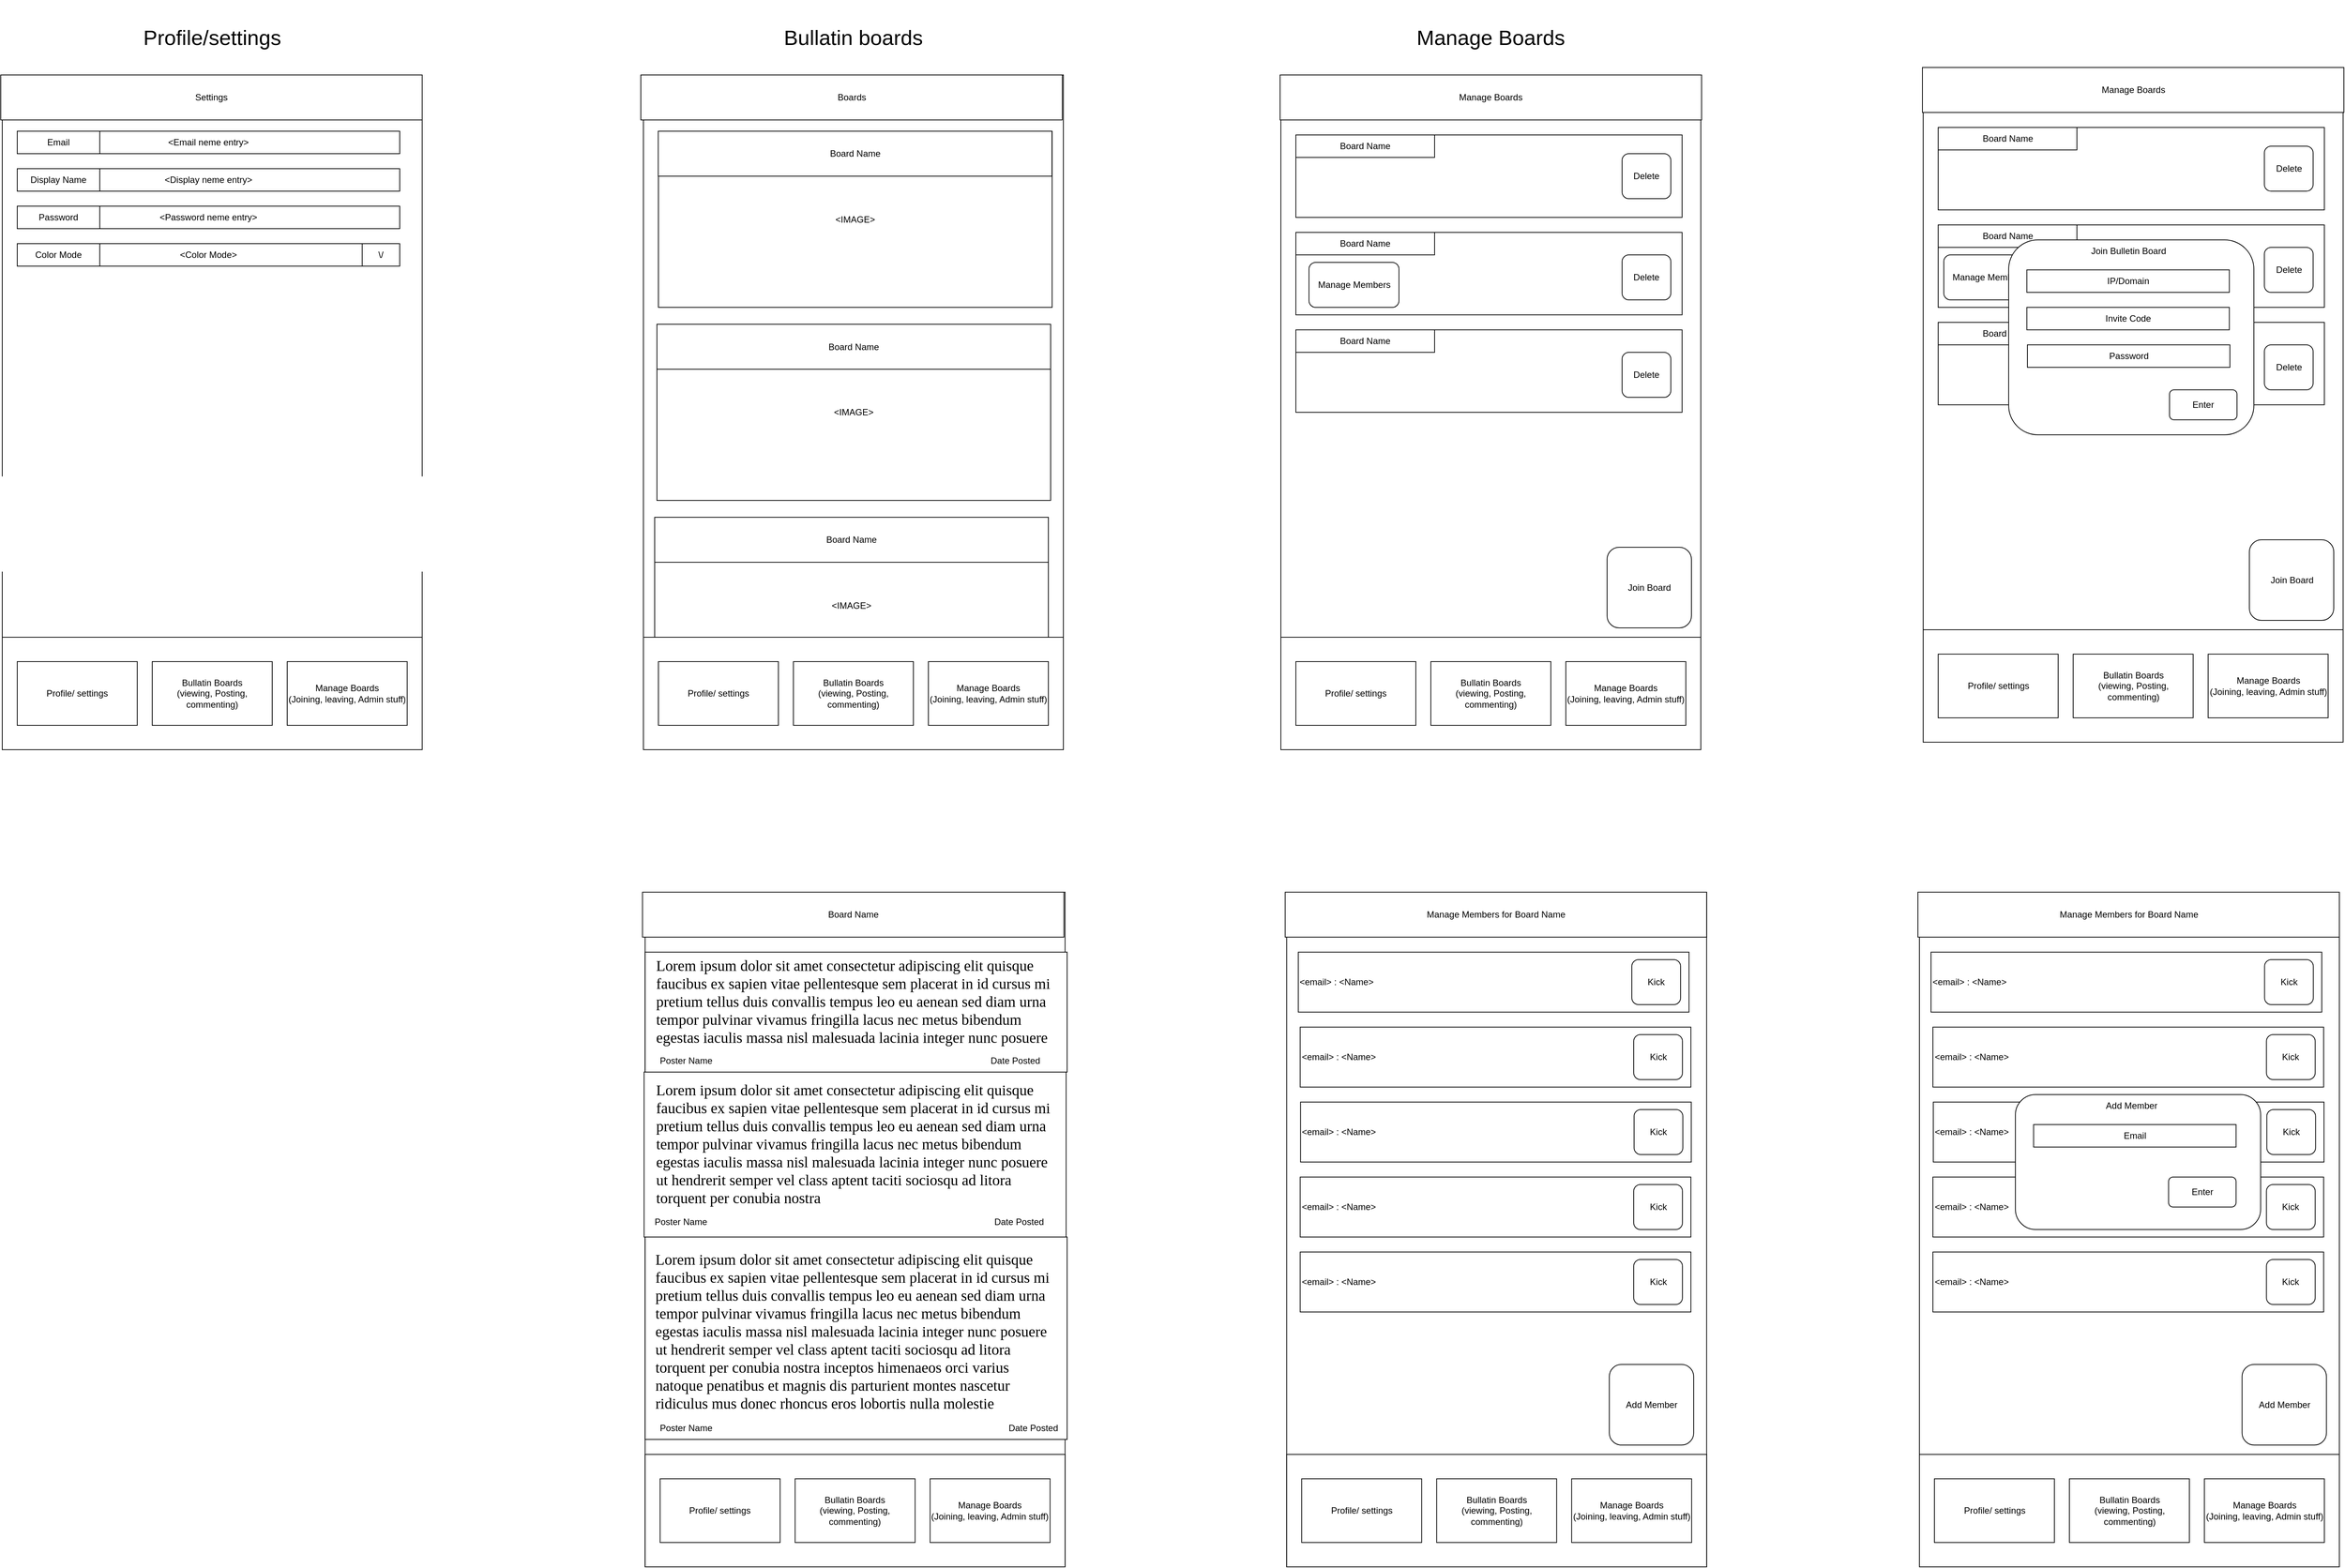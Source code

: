 <mxfile version="26.1.1">
  <diagram name="Page-1" id="SOlFlyfjOO-dBJVGRrxH">
    <mxGraphModel dx="6467" dy="2893" grid="1" gridSize="10" guides="1" tooltips="1" connect="1" arrows="1" fold="1" page="1" pageScale="1" pageWidth="850" pageHeight="1100" math="0" shadow="0">
      <root>
        <mxCell id="0" />
        <mxCell id="1" parent="0" />
        <mxCell id="_J2RjnSsxhkKm4yS8eHT-7" value="" style="rounded=0;whiteSpace=wrap;html=1;" parent="1" vertex="1">
          <mxGeometry x="-1560" y="120" width="560" height="900" as="geometry" />
        </mxCell>
        <mxCell id="_J2RjnSsxhkKm4yS8eHT-8" value="" style="rounded=0;whiteSpace=wrap;html=1;" parent="1" vertex="1">
          <mxGeometry x="-1560" y="870" width="560" height="150" as="geometry" />
        </mxCell>
        <mxCell id="_J2RjnSsxhkKm4yS8eHT-9" value="Profile/ settings" style="rounded=0;whiteSpace=wrap;html=1;" parent="1" vertex="1">
          <mxGeometry x="-1540" y="902.5" width="160" height="85" as="geometry" />
        </mxCell>
        <mxCell id="_J2RjnSsxhkKm4yS8eHT-10" value="&lt;div&gt;Bullatin Boards&lt;/div&gt;(viewing, Posting, commenting)" style="rounded=0;whiteSpace=wrap;html=1;" parent="1" vertex="1">
          <mxGeometry x="-1360" y="902.5" width="160" height="85" as="geometry" />
        </mxCell>
        <mxCell id="_J2RjnSsxhkKm4yS8eHT-11" value="&lt;div&gt;Manage Boards&lt;/div&gt;&lt;div&gt;(Joining, leaving, Admin stuff)&lt;/div&gt;" style="rounded=0;whiteSpace=wrap;html=1;" parent="1" vertex="1">
          <mxGeometry x="-1180" y="902.5" width="160" height="85" as="geometry" />
        </mxCell>
        <mxCell id="_J2RjnSsxhkKm4yS8eHT-12" value="&lt;div&gt;&lt;font style=&quot;font-size: 28px;&quot;&gt;Profile/settings&lt;/font&gt;&lt;/div&gt;" style="text;html=1;whiteSpace=wrap;strokeColor=none;fillColor=none;align=center;verticalAlign=middle;rounded=0;" parent="1" vertex="1">
          <mxGeometry x="-1420" y="20" width="280" height="100" as="geometry" />
        </mxCell>
        <mxCell id="_J2RjnSsxhkKm4yS8eHT-13" value="" style="rounded=0;whiteSpace=wrap;html=1;" parent="1" vertex="1">
          <mxGeometry x="-705" y="120" width="560" height="900" as="geometry" />
        </mxCell>
        <mxCell id="_J2RjnSsxhkKm4yS8eHT-19" value="" style="rounded=0;whiteSpace=wrap;html=1;" parent="1" vertex="1">
          <mxGeometry x="145" y="120" width="560" height="900" as="geometry" />
        </mxCell>
        <mxCell id="_J2RjnSsxhkKm4yS8eHT-20" value="" style="rounded=0;whiteSpace=wrap;html=1;" parent="1" vertex="1">
          <mxGeometry x="145" y="870" width="560" height="150" as="geometry" />
        </mxCell>
        <mxCell id="_J2RjnSsxhkKm4yS8eHT-21" value="Profile/ settings" style="rounded=0;whiteSpace=wrap;html=1;" parent="1" vertex="1">
          <mxGeometry x="165" y="902.5" width="160" height="85" as="geometry" />
        </mxCell>
        <mxCell id="_J2RjnSsxhkKm4yS8eHT-22" value="&lt;div&gt;Bullatin Boards&lt;/div&gt;(viewing, Posting, commenting)" style="rounded=0;whiteSpace=wrap;html=1;" parent="1" vertex="1">
          <mxGeometry x="345" y="902.5" width="160" height="85" as="geometry" />
        </mxCell>
        <mxCell id="_J2RjnSsxhkKm4yS8eHT-23" value="&lt;div&gt;Manage Boards&lt;/div&gt;&lt;div&gt;(Joining, leaving, Admin stuff)&lt;/div&gt;" style="rounded=0;whiteSpace=wrap;html=1;" parent="1" vertex="1">
          <mxGeometry x="525" y="902.5" width="160" height="85" as="geometry" />
        </mxCell>
        <mxCell id="_J2RjnSsxhkKm4yS8eHT-25" value="&lt;div&gt;&lt;font style=&quot;font-size: 28px;&quot;&gt;Bullatin boards&lt;/font&gt;&lt;/div&gt;" style="text;html=1;whiteSpace=wrap;strokeColor=none;fillColor=none;align=center;verticalAlign=middle;rounded=0;" parent="1" vertex="1">
          <mxGeometry x="-565" y="20" width="280" height="100" as="geometry" />
        </mxCell>
        <mxCell id="_J2RjnSsxhkKm4yS8eHT-26" value="&lt;font style=&quot;font-size: 28px;&quot;&gt;Manage Boards&lt;/font&gt;" style="text;html=1;whiteSpace=wrap;strokeColor=none;fillColor=none;align=center;verticalAlign=middle;rounded=0;" parent="1" vertex="1">
          <mxGeometry x="285" y="20" width="280" height="100" as="geometry" />
        </mxCell>
        <mxCell id="_J2RjnSsxhkKm4yS8eHT-31" value="&lt;div&gt;&amp;lt;Email neme entry&amp;gt;&lt;/div&gt;" style="rounded=0;whiteSpace=wrap;html=1;" parent="1" vertex="1">
          <mxGeometry x="-1540" y="195" width="510" height="30" as="geometry" />
        </mxCell>
        <mxCell id="_J2RjnSsxhkKm4yS8eHT-32" value="&amp;lt;Display neme entry&amp;gt;" style="rounded=0;whiteSpace=wrap;html=1;" parent="1" vertex="1">
          <mxGeometry x="-1540" y="245" width="510" height="30" as="geometry" />
        </mxCell>
        <mxCell id="_J2RjnSsxhkKm4yS8eHT-33" value="&amp;lt;Password neme entry&amp;gt;" style="rounded=0;whiteSpace=wrap;html=1;" parent="1" vertex="1">
          <mxGeometry x="-1540" y="295" width="510" height="30" as="geometry" />
        </mxCell>
        <mxCell id="_J2RjnSsxhkKm4yS8eHT-37" value="Email" style="rounded=0;whiteSpace=wrap;html=1;" parent="1" vertex="1">
          <mxGeometry x="-1540" y="195" width="110" height="30" as="geometry" />
        </mxCell>
        <mxCell id="_J2RjnSsxhkKm4yS8eHT-38" value="&lt;div&gt;Display Name&lt;/div&gt;" style="rounded=0;whiteSpace=wrap;html=1;" parent="1" vertex="1">
          <mxGeometry x="-1540" y="245" width="110" height="30" as="geometry" />
        </mxCell>
        <mxCell id="_J2RjnSsxhkKm4yS8eHT-39" value="Password" style="rounded=0;whiteSpace=wrap;html=1;" parent="1" vertex="1">
          <mxGeometry x="-1540" y="295" width="110" height="30" as="geometry" />
        </mxCell>
        <mxCell id="_J2RjnSsxhkKm4yS8eHT-44" value="&amp;lt;Color Mode&amp;gt;" style="rounded=0;whiteSpace=wrap;html=1;" parent="1" vertex="1">
          <mxGeometry x="-1540" y="345" width="510" height="30" as="geometry" />
        </mxCell>
        <mxCell id="_J2RjnSsxhkKm4yS8eHT-45" value="Color Mode" style="rounded=0;whiteSpace=wrap;html=1;" parent="1" vertex="1">
          <mxGeometry x="-1540" y="345" width="110" height="30" as="geometry" />
        </mxCell>
        <mxCell id="_J2RjnSsxhkKm4yS8eHT-46" value="\/" style="rounded=0;whiteSpace=wrap;html=1;" parent="1" vertex="1">
          <mxGeometry x="-1080" y="345" width="50" height="30" as="geometry" />
        </mxCell>
        <mxCell id="_J2RjnSsxhkKm4yS8eHT-48" value="&amp;lt;IMAGE&amp;gt;" style="rounded=0;whiteSpace=wrap;html=1;" parent="1" vertex="1">
          <mxGeometry x="-685" y="195" width="525" height="235" as="geometry" />
        </mxCell>
        <mxCell id="_J2RjnSsxhkKm4yS8eHT-55" value="Manage Boards" style="rounded=0;whiteSpace=wrap;html=1;" parent="1" vertex="1">
          <mxGeometry x="144" y="120" width="562" height="60" as="geometry" />
        </mxCell>
        <mxCell id="_J2RjnSsxhkKm4yS8eHT-56" value="Board Name" style="rounded=0;whiteSpace=wrap;html=1;" parent="1" vertex="1">
          <mxGeometry x="-685.25" y="195" width="525" height="60" as="geometry" />
        </mxCell>
        <mxCell id="_J2RjnSsxhkKm4yS8eHT-71" value="&amp;lt;IMAGE&amp;gt;" style="rounded=0;whiteSpace=wrap;html=1;" parent="1" vertex="1">
          <mxGeometry x="-687" y="452.5" width="525" height="235" as="geometry" />
        </mxCell>
        <mxCell id="_J2RjnSsxhkKm4yS8eHT-72" value="Board Name" style="rounded=0;whiteSpace=wrap;html=1;" parent="1" vertex="1">
          <mxGeometry x="-687" y="452.5" width="525" height="60" as="geometry" />
        </mxCell>
        <mxCell id="_J2RjnSsxhkKm4yS8eHT-73" value="&amp;lt;IMAGE&amp;gt;" style="rounded=0;whiteSpace=wrap;html=1;" parent="1" vertex="1">
          <mxGeometry x="-690" y="710" width="525" height="235" as="geometry" />
        </mxCell>
        <mxCell id="_J2RjnSsxhkKm4yS8eHT-74" value="Board Name" style="rounded=0;whiteSpace=wrap;html=1;" parent="1" vertex="1">
          <mxGeometry x="-690" y="885" width="525" height="60" as="geometry" />
        </mxCell>
        <mxCell id="_J2RjnSsxhkKm4yS8eHT-14" value="" style="rounded=0;whiteSpace=wrap;html=1;" parent="1" vertex="1">
          <mxGeometry x="-705" y="870" width="560" height="150" as="geometry" />
        </mxCell>
        <mxCell id="_J2RjnSsxhkKm4yS8eHT-15" value="Profile/ settings" style="rounded=0;whiteSpace=wrap;html=1;" parent="1" vertex="1">
          <mxGeometry x="-685" y="902.5" width="160" height="85" as="geometry" />
        </mxCell>
        <mxCell id="_J2RjnSsxhkKm4yS8eHT-16" value="&lt;div&gt;Bullatin Boards&lt;/div&gt;(viewing, Posting, commenting)" style="rounded=0;whiteSpace=wrap;html=1;" parent="1" vertex="1">
          <mxGeometry x="-505" y="902.5" width="160" height="85" as="geometry" />
        </mxCell>
        <mxCell id="_J2RjnSsxhkKm4yS8eHT-17" value="&lt;div&gt;Manage Boards&lt;/div&gt;&lt;div&gt;(Joining, leaving, Admin stuff)&lt;/div&gt;" style="rounded=0;whiteSpace=wrap;html=1;" parent="1" vertex="1">
          <mxGeometry x="-325" y="902.5" width="160" height="85" as="geometry" />
        </mxCell>
        <mxCell id="_J2RjnSsxhkKm4yS8eHT-75" value="Boards" style="rounded=0;whiteSpace=wrap;html=1;" parent="1" vertex="1">
          <mxGeometry x="-708.5" y="120" width="562" height="60" as="geometry" />
        </mxCell>
        <mxCell id="_J2RjnSsxhkKm4yS8eHT-76" value="" style="rounded=0;whiteSpace=wrap;html=1;" parent="1" vertex="1">
          <mxGeometry x="165" y="200" width="515" height="110" as="geometry" />
        </mxCell>
        <mxCell id="_J2RjnSsxhkKm4yS8eHT-77" value="" style="rounded=0;whiteSpace=wrap;html=1;" parent="1" vertex="1">
          <mxGeometry x="165" y="330" width="515" height="110" as="geometry" />
        </mxCell>
        <mxCell id="_J2RjnSsxhkKm4yS8eHT-78" value="" style="rounded=0;whiteSpace=wrap;html=1;" parent="1" vertex="1">
          <mxGeometry x="165" y="460" width="515" height="110" as="geometry" />
        </mxCell>
        <mxCell id="_J2RjnSsxhkKm4yS8eHT-79" value="Delete" style="rounded=1;whiteSpace=wrap;html=1;" parent="1" vertex="1">
          <mxGeometry x="600" y="225" width="65" height="60" as="geometry" />
        </mxCell>
        <mxCell id="_J2RjnSsxhkKm4yS8eHT-80" value="&lt;div&gt;Delete&lt;/div&gt;" style="rounded=1;whiteSpace=wrap;html=1;" parent="1" vertex="1">
          <mxGeometry x="600" y="360" width="65" height="60" as="geometry" />
        </mxCell>
        <mxCell id="_J2RjnSsxhkKm4yS8eHT-81" value="Delete" style="rounded=1;whiteSpace=wrap;html=1;" parent="1" vertex="1">
          <mxGeometry x="600" y="490" width="65" height="60" as="geometry" />
        </mxCell>
        <mxCell id="_J2RjnSsxhkKm4yS8eHT-82" value="Board Name" style="rounded=0;whiteSpace=wrap;html=1;" parent="1" vertex="1">
          <mxGeometry x="165" y="200" width="185" height="30" as="geometry" />
        </mxCell>
        <mxCell id="_J2RjnSsxhkKm4yS8eHT-83" value="Board Name" style="rounded=0;whiteSpace=wrap;html=1;" parent="1" vertex="1">
          <mxGeometry x="165" y="330" width="185" height="30" as="geometry" />
        </mxCell>
        <mxCell id="_J2RjnSsxhkKm4yS8eHT-84" value="Board Name" style="rounded=0;whiteSpace=wrap;html=1;" parent="1" vertex="1">
          <mxGeometry x="165" y="460" width="185" height="30" as="geometry" />
        </mxCell>
        <mxCell id="_J2RjnSsxhkKm4yS8eHT-86" value="&lt;div&gt;Manage Members&lt;/div&gt;" style="rounded=1;whiteSpace=wrap;html=1;" parent="1" vertex="1">
          <mxGeometry x="182.5" y="370" width="120" height="60" as="geometry" />
        </mxCell>
        <mxCell id="_J2RjnSsxhkKm4yS8eHT-91" value="&lt;div&gt;Join Board&lt;/div&gt;" style="rounded=1;whiteSpace=wrap;html=1;" parent="1" vertex="1">
          <mxGeometry x="580" y="750" width="112.5" height="107.5" as="geometry" />
        </mxCell>
        <mxCell id="_J2RjnSsxhkKm4yS8eHT-92" value="Settings" style="rounded=0;whiteSpace=wrap;html=1;" parent="1" vertex="1">
          <mxGeometry x="-1562" y="120" width="562" height="60" as="geometry" />
        </mxCell>
        <mxCell id="gjiLo6I-bLgl-QdElQWB-1" value="" style="rounded=0;whiteSpace=wrap;html=1;" parent="1" vertex="1">
          <mxGeometry x="-702.75" y="1210" width="560" height="900" as="geometry" />
        </mxCell>
        <mxCell id="gjiLo6I-bLgl-QdElQWB-7" value="Board Name" style="rounded=0;whiteSpace=wrap;html=1;" parent="1" vertex="1">
          <mxGeometry x="-687.75" y="1975" width="525" height="60" as="geometry" />
        </mxCell>
        <mxCell id="gjiLo6I-bLgl-QdElQWB-8" value="" style="rounded=0;whiteSpace=wrap;html=1;" parent="1" vertex="1">
          <mxGeometry x="-702.75" y="1960" width="560" height="150" as="geometry" />
        </mxCell>
        <mxCell id="gjiLo6I-bLgl-QdElQWB-9" value="Profile/ settings" style="rounded=0;whiteSpace=wrap;html=1;" parent="1" vertex="1">
          <mxGeometry x="-682.75" y="1992.5" width="160" height="85" as="geometry" />
        </mxCell>
        <mxCell id="gjiLo6I-bLgl-QdElQWB-10" value="&lt;div&gt;Bullatin Boards&lt;/div&gt;(viewing, Posting, commenting)" style="rounded=0;whiteSpace=wrap;html=1;" parent="1" vertex="1">
          <mxGeometry x="-502.75" y="1992.5" width="160" height="85" as="geometry" />
        </mxCell>
        <mxCell id="gjiLo6I-bLgl-QdElQWB-11" value="&lt;div&gt;Manage Boards&lt;/div&gt;&lt;div&gt;(Joining, leaving, Admin stuff)&lt;/div&gt;" style="rounded=0;whiteSpace=wrap;html=1;" parent="1" vertex="1">
          <mxGeometry x="-322.75" y="1992.5" width="160" height="85" as="geometry" />
        </mxCell>
        <mxCell id="gjiLo6I-bLgl-QdElQWB-12" value="Board Name" style="rounded=0;whiteSpace=wrap;html=1;" parent="1" vertex="1">
          <mxGeometry x="-706.25" y="1210" width="562" height="60" as="geometry" />
        </mxCell>
        <mxCell id="gjiLo6I-bLgl-QdElQWB-13" value="" style="rounded=0;whiteSpace=wrap;html=1;" parent="1" vertex="1">
          <mxGeometry x="-702.75" y="1290" width="562.75" height="160" as="geometry" />
        </mxCell>
        <mxCell id="gjiLo6I-bLgl-QdElQWB-14" value="" style="rounded=0;whiteSpace=wrap;html=1;" parent="1" vertex="1">
          <mxGeometry x="-702.75" y="1670" width="562.75" height="270" as="geometry" />
        </mxCell>
        <mxCell id="gjiLo6I-bLgl-QdElQWB-16" value="" style="rounded=0;whiteSpace=wrap;html=1;" parent="1" vertex="1">
          <mxGeometry x="-704.12" y="1450" width="562.75" height="220" as="geometry" />
        </mxCell>
        <mxCell id="gjiLo6I-bLgl-QdElQWB-17" value="&lt;div&gt;&lt;font style=&quot;font-size: 20px; color: light-dark(rgb(0, 0, 0), rgb(255, 255, 255));&quot; face=&quot;fontSerif, fontSerif Fallback&quot;&gt;Lorem ipsum dolor sit amet consectetur adipiscing elit quisque faucibus ex sapien vitae pellentesque sem placerat in id cursus mi pretium tellus duis convallis tempus leo eu aenean sed diam urna tempor pulvinar vivamus fringilla lacus nec metus bibendum egestas iaculis massa nisl malesuada lacinia integer nunc posuere&amp;nbsp;&lt;/font&gt;&lt;/div&gt;" style="text;html=1;whiteSpace=wrap;strokeColor=none;fillColor=none;align=left;verticalAlign=middle;rounded=0;dashed=1;" parent="1" vertex="1">
          <mxGeometry x="-690" y="1300" width="540" height="110" as="geometry" />
        </mxCell>
        <mxCell id="gjiLo6I-bLgl-QdElQWB-18" value="&lt;div style=&quot;&quot;&gt;&lt;font style=&quot;font-size: 20px; color: light-dark(rgb(0, 0, 0), rgb(255, 255, 255));&quot; face=&quot;fontSerif, fontSerif Fallback&quot;&gt;Lorem ipsum dolor sit amet consectetur adipiscing elit quisque faucibus ex sapien vitae pellentesque sem placerat in id cursus mi pretium tellus duis convallis tempus leo eu aenean sed diam urna tempor pulvinar vivamus fringilla lacus nec metus bibendum egestas iaculis massa nisl malesuada lacinia integer nunc posuere ut hendrerit semper vel class aptent taciti sociosqu ad litora torquent per conubia nostra&amp;nbsp;&lt;/font&gt;&lt;/div&gt;" style="text;html=1;whiteSpace=wrap;strokeColor=none;fillColor=none;align=left;verticalAlign=middle;rounded=0;dashed=1;" parent="1" vertex="1">
          <mxGeometry x="-690" y="1460" width="540" height="170" as="geometry" />
        </mxCell>
        <mxCell id="gjiLo6I-bLgl-QdElQWB-19" value="&lt;div style=&quot;text-align: left;&quot;&gt;&lt;div&gt;&lt;font face=&quot;fontSerif, fontSerif Fallback&quot;&gt;&lt;span style=&quot;font-size: 20px;&quot;&gt;Lorem ipsum dolor sit amet consectetur adipiscing elit quisque faucibus ex sapien vitae pellentesque sem placerat in id cursus mi pretium tellus duis convallis tempus leo eu aenean sed diam urna tempor pulvinar vivamus fringilla lacus nec metus bibendum egestas iaculis massa nisl malesuada lacinia integer nunc posuere ut hendrerit semper vel class aptent taciti sociosqu ad litora torquent per conubia nostra inceptos himenaeos orci varius natoque penatibus et magnis dis parturient montes nascetur ridiculus mus donec rhoncus eros lobortis nulla molestie&amp;nbsp;&lt;/span&gt;&lt;/font&gt;&lt;/div&gt;&lt;/div&gt;" style="text;html=1;whiteSpace=wrap;strokeColor=none;fillColor=none;align=center;verticalAlign=middle;rounded=0;dashed=1;" parent="1" vertex="1">
          <mxGeometry x="-690" y="1680" width="540" height="230" as="geometry" />
        </mxCell>
        <mxCell id="gjiLo6I-bLgl-QdElQWB-20" value="Poster Name" style="text;html=1;whiteSpace=wrap;strokeColor=none;fillColor=none;align=center;verticalAlign=middle;rounded=0;" parent="1" vertex="1">
          <mxGeometry x="-702.75" y="1910" width="110" height="30" as="geometry" />
        </mxCell>
        <mxCell id="gjiLo6I-bLgl-QdElQWB-21" value="Poster Name" style="text;html=1;whiteSpace=wrap;strokeColor=none;fillColor=none;align=center;verticalAlign=middle;rounded=0;" parent="1" vertex="1">
          <mxGeometry x="-710" y="1635" width="110" height="30" as="geometry" />
        </mxCell>
        <mxCell id="gjiLo6I-bLgl-QdElQWB-22" value="Poster Name" style="text;html=1;whiteSpace=wrap;strokeColor=none;fillColor=none;align=center;verticalAlign=middle;rounded=0;" parent="1" vertex="1">
          <mxGeometry x="-702.75" y="1420" width="110" height="30" as="geometry" />
        </mxCell>
        <mxCell id="gjiLo6I-bLgl-QdElQWB-23" value="Date Posted" style="text;html=1;whiteSpace=wrap;strokeColor=none;fillColor=none;align=center;verticalAlign=middle;rounded=0;" parent="1" vertex="1">
          <mxGeometry x="-250" y="1910" width="130" height="30" as="geometry" />
        </mxCell>
        <mxCell id="gjiLo6I-bLgl-QdElQWB-24" value="Date Posted" style="text;html=1;whiteSpace=wrap;strokeColor=none;fillColor=none;align=center;verticalAlign=middle;rounded=0;" parent="1" vertex="1">
          <mxGeometry x="-268.75" y="1635" width="130" height="30" as="geometry" />
        </mxCell>
        <mxCell id="gjiLo6I-bLgl-QdElQWB-25" value="Date Posted" style="text;html=1;whiteSpace=wrap;strokeColor=none;fillColor=none;align=center;verticalAlign=middle;rounded=0;" parent="1" vertex="1">
          <mxGeometry x="-274.25" y="1420" width="130" height="30" as="geometry" />
        </mxCell>
        <mxCell id="mQ0n-15QelV2N9sP_94w-1" value="Board Name" style="rounded=0;whiteSpace=wrap;html=1;" parent="1" vertex="1">
          <mxGeometry x="-690" y="710" width="525" height="60" as="geometry" />
        </mxCell>
        <mxCell id="uKu_8y2SqOCPNofQg7GA-40" value="" style="rounded=0;whiteSpace=wrap;html=1;" vertex="1" parent="1">
          <mxGeometry x="1001.5" y="110" width="560" height="900" as="geometry" />
        </mxCell>
        <mxCell id="uKu_8y2SqOCPNofQg7GA-41" value="" style="rounded=0;whiteSpace=wrap;html=1;" vertex="1" parent="1">
          <mxGeometry x="1001.5" y="860" width="560" height="150" as="geometry" />
        </mxCell>
        <mxCell id="uKu_8y2SqOCPNofQg7GA-42" value="Profile/ settings" style="rounded=0;whiteSpace=wrap;html=1;" vertex="1" parent="1">
          <mxGeometry x="1021.5" y="892.5" width="160" height="85" as="geometry" />
        </mxCell>
        <mxCell id="uKu_8y2SqOCPNofQg7GA-43" value="&lt;div&gt;Bullatin Boards&lt;/div&gt;(viewing, Posting, commenting)" style="rounded=0;whiteSpace=wrap;html=1;" vertex="1" parent="1">
          <mxGeometry x="1201.5" y="892.5" width="160" height="85" as="geometry" />
        </mxCell>
        <mxCell id="uKu_8y2SqOCPNofQg7GA-44" value="&lt;div&gt;Manage Boards&lt;/div&gt;&lt;div&gt;(Joining, leaving, Admin stuff)&lt;/div&gt;" style="rounded=0;whiteSpace=wrap;html=1;" vertex="1" parent="1">
          <mxGeometry x="1381.5" y="892.5" width="160" height="85" as="geometry" />
        </mxCell>
        <mxCell id="uKu_8y2SqOCPNofQg7GA-45" value="Manage Boards" style="rounded=0;whiteSpace=wrap;html=1;" vertex="1" parent="1">
          <mxGeometry x="1000.5" y="110" width="562" height="60" as="geometry" />
        </mxCell>
        <mxCell id="uKu_8y2SqOCPNofQg7GA-46" value="" style="rounded=0;whiteSpace=wrap;html=1;" vertex="1" parent="1">
          <mxGeometry x="1021.5" y="190" width="515" height="110" as="geometry" />
        </mxCell>
        <mxCell id="uKu_8y2SqOCPNofQg7GA-47" value="" style="rounded=0;whiteSpace=wrap;html=1;" vertex="1" parent="1">
          <mxGeometry x="1021.5" y="320" width="515" height="110" as="geometry" />
        </mxCell>
        <mxCell id="uKu_8y2SqOCPNofQg7GA-48" value="" style="rounded=0;whiteSpace=wrap;html=1;" vertex="1" parent="1">
          <mxGeometry x="1021.5" y="450" width="515" height="110" as="geometry" />
        </mxCell>
        <mxCell id="uKu_8y2SqOCPNofQg7GA-49" value="Delete" style="rounded=1;whiteSpace=wrap;html=1;" vertex="1" parent="1">
          <mxGeometry x="1456.5" y="215" width="65" height="60" as="geometry" />
        </mxCell>
        <mxCell id="uKu_8y2SqOCPNofQg7GA-50" value="&lt;div&gt;Delete&lt;/div&gt;" style="rounded=1;whiteSpace=wrap;html=1;" vertex="1" parent="1">
          <mxGeometry x="1456.5" y="350" width="65" height="60" as="geometry" />
        </mxCell>
        <mxCell id="uKu_8y2SqOCPNofQg7GA-51" value="Delete" style="rounded=1;whiteSpace=wrap;html=1;" vertex="1" parent="1">
          <mxGeometry x="1456.5" y="480" width="65" height="60" as="geometry" />
        </mxCell>
        <mxCell id="uKu_8y2SqOCPNofQg7GA-52" value="Board Name" style="rounded=0;whiteSpace=wrap;html=1;" vertex="1" parent="1">
          <mxGeometry x="1021.5" y="190" width="185" height="30" as="geometry" />
        </mxCell>
        <mxCell id="uKu_8y2SqOCPNofQg7GA-53" value="Board Name" style="rounded=0;whiteSpace=wrap;html=1;" vertex="1" parent="1">
          <mxGeometry x="1021.5" y="320" width="185" height="30" as="geometry" />
        </mxCell>
        <mxCell id="uKu_8y2SqOCPNofQg7GA-54" value="Board Name" style="rounded=0;whiteSpace=wrap;html=1;" vertex="1" parent="1">
          <mxGeometry x="1021.5" y="450" width="185" height="30" as="geometry" />
        </mxCell>
        <mxCell id="uKu_8y2SqOCPNofQg7GA-59" value="&lt;div&gt;Join Board&lt;/div&gt;" style="rounded=1;whiteSpace=wrap;html=1;" vertex="1" parent="1">
          <mxGeometry x="1436.5" y="740" width="112.5" height="107.5" as="geometry" />
        </mxCell>
        <mxCell id="uKu_8y2SqOCPNofQg7GA-90" value="&lt;div&gt;Manage Members&lt;/div&gt;" style="rounded=1;whiteSpace=wrap;html=1;" vertex="1" parent="1">
          <mxGeometry x="1029" y="360" width="120" height="60" as="geometry" />
        </mxCell>
        <mxCell id="uKu_8y2SqOCPNofQg7GA-60" value="" style="rounded=1;whiteSpace=wrap;html=1;" vertex="1" parent="1">
          <mxGeometry x="1115.5" y="340" width="327" height="260" as="geometry" />
        </mxCell>
        <mxCell id="uKu_8y2SqOCPNofQg7GA-61" value="IP/Domain" style="rounded=0;whiteSpace=wrap;html=1;" vertex="1" parent="1">
          <mxGeometry x="1139.75" y="380" width="270" height="30" as="geometry" />
        </mxCell>
        <mxCell id="uKu_8y2SqOCPNofQg7GA-62" value="Invite Code" style="rounded=0;whiteSpace=wrap;html=1;" vertex="1" parent="1">
          <mxGeometry x="1139.75" y="430" width="270" height="30" as="geometry" />
        </mxCell>
        <mxCell id="uKu_8y2SqOCPNofQg7GA-63" value="Enter" style="rounded=1;whiteSpace=wrap;html=1;" vertex="1" parent="1">
          <mxGeometry x="1330" y="540" width="90" height="40" as="geometry" />
        </mxCell>
        <mxCell id="uKu_8y2SqOCPNofQg7GA-66" value="Join Bulletin Board" style="text;html=1;align=center;verticalAlign=middle;whiteSpace=wrap;rounded=0;" vertex="1" parent="1">
          <mxGeometry x="1173" y="340" width="205" height="30" as="geometry" />
        </mxCell>
        <mxCell id="uKu_8y2SqOCPNofQg7GA-67" value="Password" style="rounded=0;whiteSpace=wrap;html=1;" vertex="1" parent="1">
          <mxGeometry x="1140.5" y="480" width="270" height="30" as="geometry" />
        </mxCell>
        <mxCell id="uKu_8y2SqOCPNofQg7GA-76" value="" style="rounded=0;whiteSpace=wrap;html=1;" vertex="1" parent="1">
          <mxGeometry x="152.75" y="1210" width="560" height="900" as="geometry" />
        </mxCell>
        <mxCell id="uKu_8y2SqOCPNofQg7GA-77" value="Board Name" style="rounded=0;whiteSpace=wrap;html=1;" vertex="1" parent="1">
          <mxGeometry x="167.75" y="1975" width="525" height="60" as="geometry" />
        </mxCell>
        <mxCell id="uKu_8y2SqOCPNofQg7GA-78" value="" style="rounded=0;whiteSpace=wrap;html=1;" vertex="1" parent="1">
          <mxGeometry x="152.75" y="1960" width="560" height="150" as="geometry" />
        </mxCell>
        <mxCell id="uKu_8y2SqOCPNofQg7GA-79" value="Profile/ settings" style="rounded=0;whiteSpace=wrap;html=1;" vertex="1" parent="1">
          <mxGeometry x="172.75" y="1992.5" width="160" height="85" as="geometry" />
        </mxCell>
        <mxCell id="uKu_8y2SqOCPNofQg7GA-80" value="&lt;div&gt;Bullatin Boards&lt;/div&gt;(viewing, Posting, commenting)" style="rounded=0;whiteSpace=wrap;html=1;" vertex="1" parent="1">
          <mxGeometry x="352.75" y="1992.5" width="160" height="85" as="geometry" />
        </mxCell>
        <mxCell id="uKu_8y2SqOCPNofQg7GA-81" value="&lt;div&gt;Manage Boards&lt;/div&gt;&lt;div&gt;(Joining, leaving, Admin stuff)&lt;/div&gt;" style="rounded=0;whiteSpace=wrap;html=1;" vertex="1" parent="1">
          <mxGeometry x="532.75" y="1992.5" width="160" height="85" as="geometry" />
        </mxCell>
        <mxCell id="uKu_8y2SqOCPNofQg7GA-82" value="Manage Members for Board Name" style="rounded=0;whiteSpace=wrap;html=1;" vertex="1" parent="1">
          <mxGeometry x="150.75" y="1210" width="562" height="60" as="geometry" />
        </mxCell>
        <mxCell id="uKu_8y2SqOCPNofQg7GA-91" value="&amp;lt;email&amp;gt; : &amp;lt;Name&amp;gt;" style="rounded=0;whiteSpace=wrap;html=1;align=left;" vertex="1" parent="1">
          <mxGeometry x="168.25" y="1290" width="521" height="80" as="geometry" />
        </mxCell>
        <mxCell id="uKu_8y2SqOCPNofQg7GA-95" value="Kick" style="rounded=1;whiteSpace=wrap;html=1;" vertex="1" parent="1">
          <mxGeometry x="613" y="1300" width="65" height="60" as="geometry" />
        </mxCell>
        <mxCell id="uKu_8y2SqOCPNofQg7GA-96" value="&amp;lt;email&amp;gt; : &amp;lt;Name&amp;gt;" style="rounded=0;whiteSpace=wrap;html=1;align=left;" vertex="1" parent="1">
          <mxGeometry x="170.75" y="1390" width="521" height="80" as="geometry" />
        </mxCell>
        <mxCell id="uKu_8y2SqOCPNofQg7GA-97" value="Kick" style="rounded=1;whiteSpace=wrap;html=1;" vertex="1" parent="1">
          <mxGeometry x="615.5" y="1400" width="65" height="60" as="geometry" />
        </mxCell>
        <mxCell id="uKu_8y2SqOCPNofQg7GA-98" value="&amp;lt;email&amp;gt; : &amp;lt;Name&amp;gt;" style="rounded=0;whiteSpace=wrap;html=1;align=left;" vertex="1" parent="1">
          <mxGeometry x="171.25" y="1490" width="521" height="80" as="geometry" />
        </mxCell>
        <mxCell id="uKu_8y2SqOCPNofQg7GA-99" value="Kick" style="rounded=1;whiteSpace=wrap;html=1;" vertex="1" parent="1">
          <mxGeometry x="616" y="1500" width="65" height="60" as="geometry" />
        </mxCell>
        <mxCell id="uKu_8y2SqOCPNofQg7GA-100" value="&amp;lt;email&amp;gt; : &amp;lt;Name&amp;gt;" style="rounded=0;whiteSpace=wrap;html=1;align=left;" vertex="1" parent="1">
          <mxGeometry x="170.75" y="1590" width="521" height="80" as="geometry" />
        </mxCell>
        <mxCell id="uKu_8y2SqOCPNofQg7GA-101" value="Kick" style="rounded=1;whiteSpace=wrap;html=1;" vertex="1" parent="1">
          <mxGeometry x="615.5" y="1600" width="65" height="60" as="geometry" />
        </mxCell>
        <mxCell id="uKu_8y2SqOCPNofQg7GA-102" value="&amp;lt;email&amp;gt; : &amp;lt;Name&amp;gt;" style="rounded=0;whiteSpace=wrap;html=1;align=left;" vertex="1" parent="1">
          <mxGeometry x="170.75" y="1690" width="521" height="80" as="geometry" />
        </mxCell>
        <mxCell id="uKu_8y2SqOCPNofQg7GA-103" value="Kick" style="rounded=1;whiteSpace=wrap;html=1;" vertex="1" parent="1">
          <mxGeometry x="615.5" y="1700" width="65" height="60" as="geometry" />
        </mxCell>
        <mxCell id="uKu_8y2SqOCPNofQg7GA-104" value="&lt;div&gt;Add Member&lt;/div&gt;" style="rounded=1;whiteSpace=wrap;html=1;" vertex="1" parent="1">
          <mxGeometry x="583" y="1840" width="112.5" height="107.5" as="geometry" />
        </mxCell>
        <mxCell id="uKu_8y2SqOCPNofQg7GA-127" value="" style="rounded=0;whiteSpace=wrap;html=1;" vertex="1" parent="1">
          <mxGeometry x="996.5" y="1210" width="560" height="900" as="geometry" />
        </mxCell>
        <mxCell id="uKu_8y2SqOCPNofQg7GA-128" value="Board Name" style="rounded=0;whiteSpace=wrap;html=1;" vertex="1" parent="1">
          <mxGeometry x="1011.5" y="1975" width="525" height="60" as="geometry" />
        </mxCell>
        <mxCell id="uKu_8y2SqOCPNofQg7GA-129" value="" style="rounded=0;whiteSpace=wrap;html=1;" vertex="1" parent="1">
          <mxGeometry x="996.5" y="1960" width="560" height="150" as="geometry" />
        </mxCell>
        <mxCell id="uKu_8y2SqOCPNofQg7GA-130" value="Profile/ settings" style="rounded=0;whiteSpace=wrap;html=1;" vertex="1" parent="1">
          <mxGeometry x="1016.5" y="1992.5" width="160" height="85" as="geometry" />
        </mxCell>
        <mxCell id="uKu_8y2SqOCPNofQg7GA-131" value="&lt;div&gt;Bullatin Boards&lt;/div&gt;(viewing, Posting, commenting)" style="rounded=0;whiteSpace=wrap;html=1;" vertex="1" parent="1">
          <mxGeometry x="1196.5" y="1992.5" width="160" height="85" as="geometry" />
        </mxCell>
        <mxCell id="uKu_8y2SqOCPNofQg7GA-132" value="&lt;div&gt;Manage Boards&lt;/div&gt;&lt;div&gt;(Joining, leaving, Admin stuff)&lt;/div&gt;" style="rounded=0;whiteSpace=wrap;html=1;" vertex="1" parent="1">
          <mxGeometry x="1376.5" y="1992.5" width="160" height="85" as="geometry" />
        </mxCell>
        <mxCell id="uKu_8y2SqOCPNofQg7GA-133" value="Manage Members for Board Name" style="rounded=0;whiteSpace=wrap;html=1;" vertex="1" parent="1">
          <mxGeometry x="994.5" y="1210" width="562" height="60" as="geometry" />
        </mxCell>
        <mxCell id="uKu_8y2SqOCPNofQg7GA-134" value="&amp;lt;email&amp;gt; : &amp;lt;Name&amp;gt;" style="rounded=0;whiteSpace=wrap;html=1;align=left;" vertex="1" parent="1">
          <mxGeometry x="1012" y="1290" width="521" height="80" as="geometry" />
        </mxCell>
        <mxCell id="uKu_8y2SqOCPNofQg7GA-135" value="Kick" style="rounded=1;whiteSpace=wrap;html=1;" vertex="1" parent="1">
          <mxGeometry x="1456.75" y="1300" width="65" height="60" as="geometry" />
        </mxCell>
        <mxCell id="uKu_8y2SqOCPNofQg7GA-136" value="&amp;lt;email&amp;gt; : &amp;lt;Name&amp;gt;" style="rounded=0;whiteSpace=wrap;html=1;align=left;" vertex="1" parent="1">
          <mxGeometry x="1014.5" y="1390" width="521" height="80" as="geometry" />
        </mxCell>
        <mxCell id="uKu_8y2SqOCPNofQg7GA-137" value="Kick" style="rounded=1;whiteSpace=wrap;html=1;" vertex="1" parent="1">
          <mxGeometry x="1459.25" y="1400" width="65" height="60" as="geometry" />
        </mxCell>
        <mxCell id="uKu_8y2SqOCPNofQg7GA-138" value="&amp;lt;email&amp;gt; : &amp;lt;Name&amp;gt;" style="rounded=0;whiteSpace=wrap;html=1;align=left;" vertex="1" parent="1">
          <mxGeometry x="1015" y="1490" width="521" height="80" as="geometry" />
        </mxCell>
        <mxCell id="uKu_8y2SqOCPNofQg7GA-139" value="Kick" style="rounded=1;whiteSpace=wrap;html=1;" vertex="1" parent="1">
          <mxGeometry x="1459.75" y="1500" width="65" height="60" as="geometry" />
        </mxCell>
        <mxCell id="uKu_8y2SqOCPNofQg7GA-140" value="&amp;lt;email&amp;gt; : &amp;lt;Name&amp;gt;" style="rounded=0;whiteSpace=wrap;html=1;align=left;" vertex="1" parent="1">
          <mxGeometry x="1014.5" y="1590" width="521" height="80" as="geometry" />
        </mxCell>
        <mxCell id="uKu_8y2SqOCPNofQg7GA-141" value="Kick" style="rounded=1;whiteSpace=wrap;html=1;" vertex="1" parent="1">
          <mxGeometry x="1459.25" y="1600" width="65" height="60" as="geometry" />
        </mxCell>
        <mxCell id="uKu_8y2SqOCPNofQg7GA-142" value="&amp;lt;email&amp;gt; : &amp;lt;Name&amp;gt;" style="rounded=0;whiteSpace=wrap;html=1;align=left;" vertex="1" parent="1">
          <mxGeometry x="1014.5" y="1690" width="521" height="80" as="geometry" />
        </mxCell>
        <mxCell id="uKu_8y2SqOCPNofQg7GA-143" value="Kick" style="rounded=1;whiteSpace=wrap;html=1;" vertex="1" parent="1">
          <mxGeometry x="1459.25" y="1700" width="65" height="60" as="geometry" />
        </mxCell>
        <mxCell id="uKu_8y2SqOCPNofQg7GA-144" value="&lt;div&gt;Add Member&lt;/div&gt;" style="rounded=1;whiteSpace=wrap;html=1;" vertex="1" parent="1">
          <mxGeometry x="1426.75" y="1840" width="112.5" height="107.5" as="geometry" />
        </mxCell>
        <mxCell id="uKu_8y2SqOCPNofQg7GA-145" value="" style="rounded=1;whiteSpace=wrap;html=1;" vertex="1" parent="1">
          <mxGeometry x="1124.5" y="1480" width="327" height="180" as="geometry" />
        </mxCell>
        <mxCell id="uKu_8y2SqOCPNofQg7GA-146" value="Email" style="rounded=0;whiteSpace=wrap;html=1;" vertex="1" parent="1">
          <mxGeometry x="1148.75" y="1520" width="270" height="30" as="geometry" />
        </mxCell>
        <mxCell id="uKu_8y2SqOCPNofQg7GA-147" value="Enter" style="rounded=1;whiteSpace=wrap;html=1;" vertex="1" parent="1">
          <mxGeometry x="1328.75" y="1590" width="90" height="40" as="geometry" />
        </mxCell>
        <mxCell id="uKu_8y2SqOCPNofQg7GA-148" value="Add Member" style="text;html=1;align=center;verticalAlign=middle;whiteSpace=wrap;rounded=0;" vertex="1" parent="1">
          <mxGeometry x="1176.5" y="1480" width="205" height="30" as="geometry" />
        </mxCell>
      </root>
    </mxGraphModel>
  </diagram>
</mxfile>
